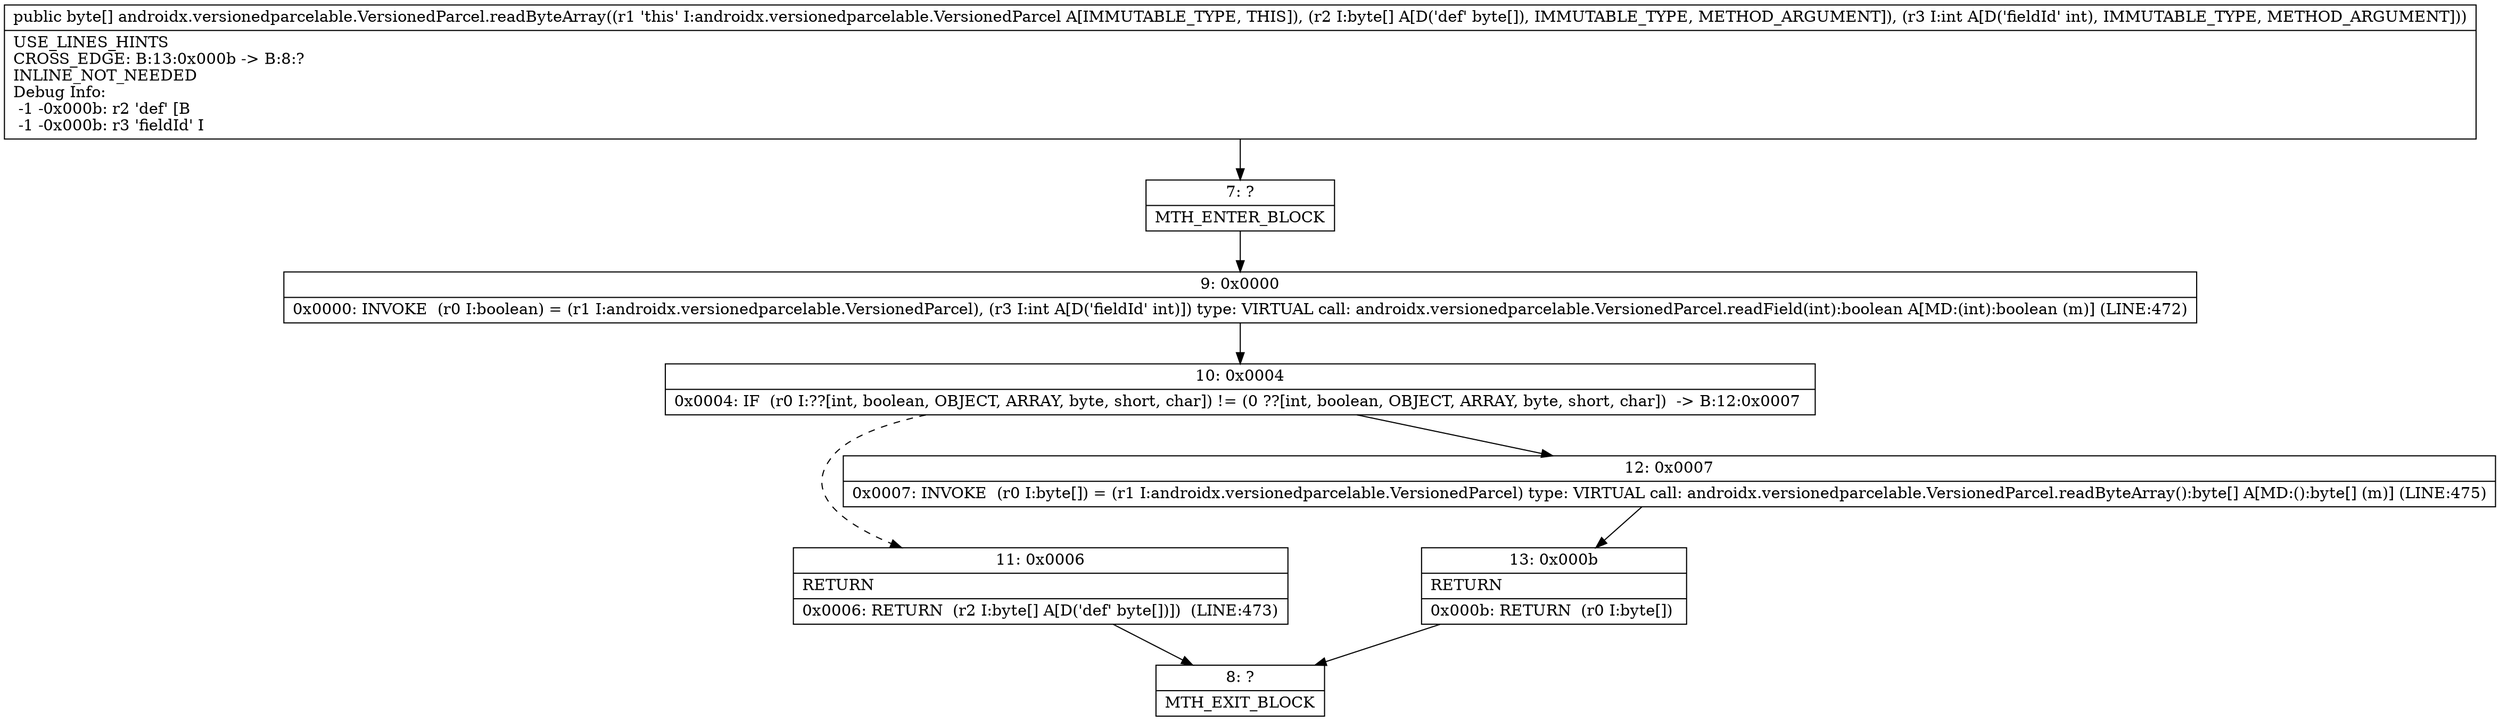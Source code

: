 digraph "CFG forandroidx.versionedparcelable.VersionedParcel.readByteArray([BI)[B" {
Node_7 [shape=record,label="{7\:\ ?|MTH_ENTER_BLOCK\l}"];
Node_9 [shape=record,label="{9\:\ 0x0000|0x0000: INVOKE  (r0 I:boolean) = (r1 I:androidx.versionedparcelable.VersionedParcel), (r3 I:int A[D('fieldId' int)]) type: VIRTUAL call: androidx.versionedparcelable.VersionedParcel.readField(int):boolean A[MD:(int):boolean (m)] (LINE:472)\l}"];
Node_10 [shape=record,label="{10\:\ 0x0004|0x0004: IF  (r0 I:??[int, boolean, OBJECT, ARRAY, byte, short, char]) != (0 ??[int, boolean, OBJECT, ARRAY, byte, short, char])  \-\> B:12:0x0007 \l}"];
Node_11 [shape=record,label="{11\:\ 0x0006|RETURN\l|0x0006: RETURN  (r2 I:byte[] A[D('def' byte[])])  (LINE:473)\l}"];
Node_8 [shape=record,label="{8\:\ ?|MTH_EXIT_BLOCK\l}"];
Node_12 [shape=record,label="{12\:\ 0x0007|0x0007: INVOKE  (r0 I:byte[]) = (r1 I:androidx.versionedparcelable.VersionedParcel) type: VIRTUAL call: androidx.versionedparcelable.VersionedParcel.readByteArray():byte[] A[MD:():byte[] (m)] (LINE:475)\l}"];
Node_13 [shape=record,label="{13\:\ 0x000b|RETURN\l|0x000b: RETURN  (r0 I:byte[]) \l}"];
MethodNode[shape=record,label="{public byte[] androidx.versionedparcelable.VersionedParcel.readByteArray((r1 'this' I:androidx.versionedparcelable.VersionedParcel A[IMMUTABLE_TYPE, THIS]), (r2 I:byte[] A[D('def' byte[]), IMMUTABLE_TYPE, METHOD_ARGUMENT]), (r3 I:int A[D('fieldId' int), IMMUTABLE_TYPE, METHOD_ARGUMENT]))  | USE_LINES_HINTS\lCROSS_EDGE: B:13:0x000b \-\> B:8:?\lINLINE_NOT_NEEDED\lDebug Info:\l  \-1 \-0x000b: r2 'def' [B\l  \-1 \-0x000b: r3 'fieldId' I\l}"];
MethodNode -> Node_7;Node_7 -> Node_9;
Node_9 -> Node_10;
Node_10 -> Node_11[style=dashed];
Node_10 -> Node_12;
Node_11 -> Node_8;
Node_12 -> Node_13;
Node_13 -> Node_8;
}


